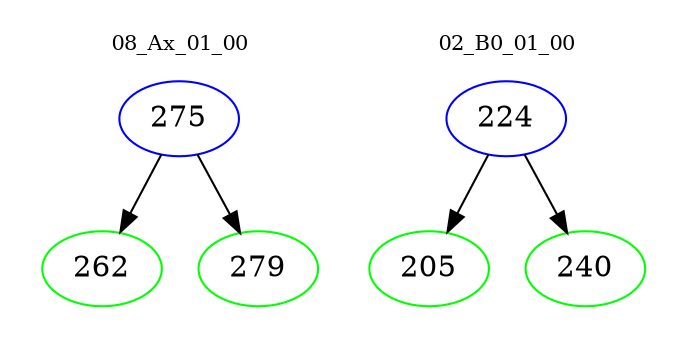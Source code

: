 digraph{
subgraph cluster_0 {
color = white
label = "08_Ax_01_00";
fontsize=10;
T0_275 [label="275", color="blue"]
T0_275 -> T0_262 [color="black"]
T0_262 [label="262", color="green"]
T0_275 -> T0_279 [color="black"]
T0_279 [label="279", color="green"]
}
subgraph cluster_1 {
color = white
label = "02_B0_01_00";
fontsize=10;
T1_224 [label="224", color="blue"]
T1_224 -> T1_205 [color="black"]
T1_205 [label="205", color="green"]
T1_224 -> T1_240 [color="black"]
T1_240 [label="240", color="green"]
}
}
